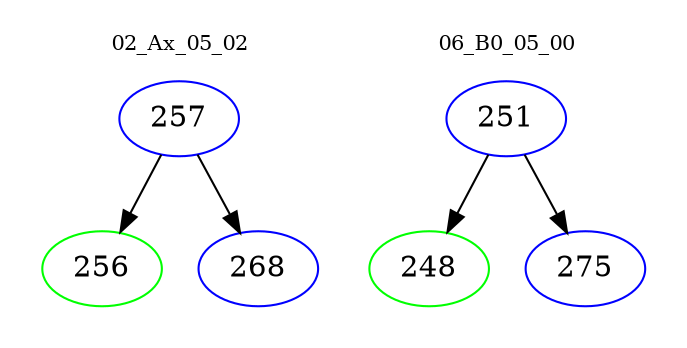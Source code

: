 digraph{
subgraph cluster_0 {
color = white
label = "02_Ax_05_02";
fontsize=10;
T0_257 [label="257", color="blue"]
T0_257 -> T0_256 [color="black"]
T0_256 [label="256", color="green"]
T0_257 -> T0_268 [color="black"]
T0_268 [label="268", color="blue"]
}
subgraph cluster_1 {
color = white
label = "06_B0_05_00";
fontsize=10;
T1_251 [label="251", color="blue"]
T1_251 -> T1_248 [color="black"]
T1_248 [label="248", color="green"]
T1_251 -> T1_275 [color="black"]
T1_275 [label="275", color="blue"]
}
}

